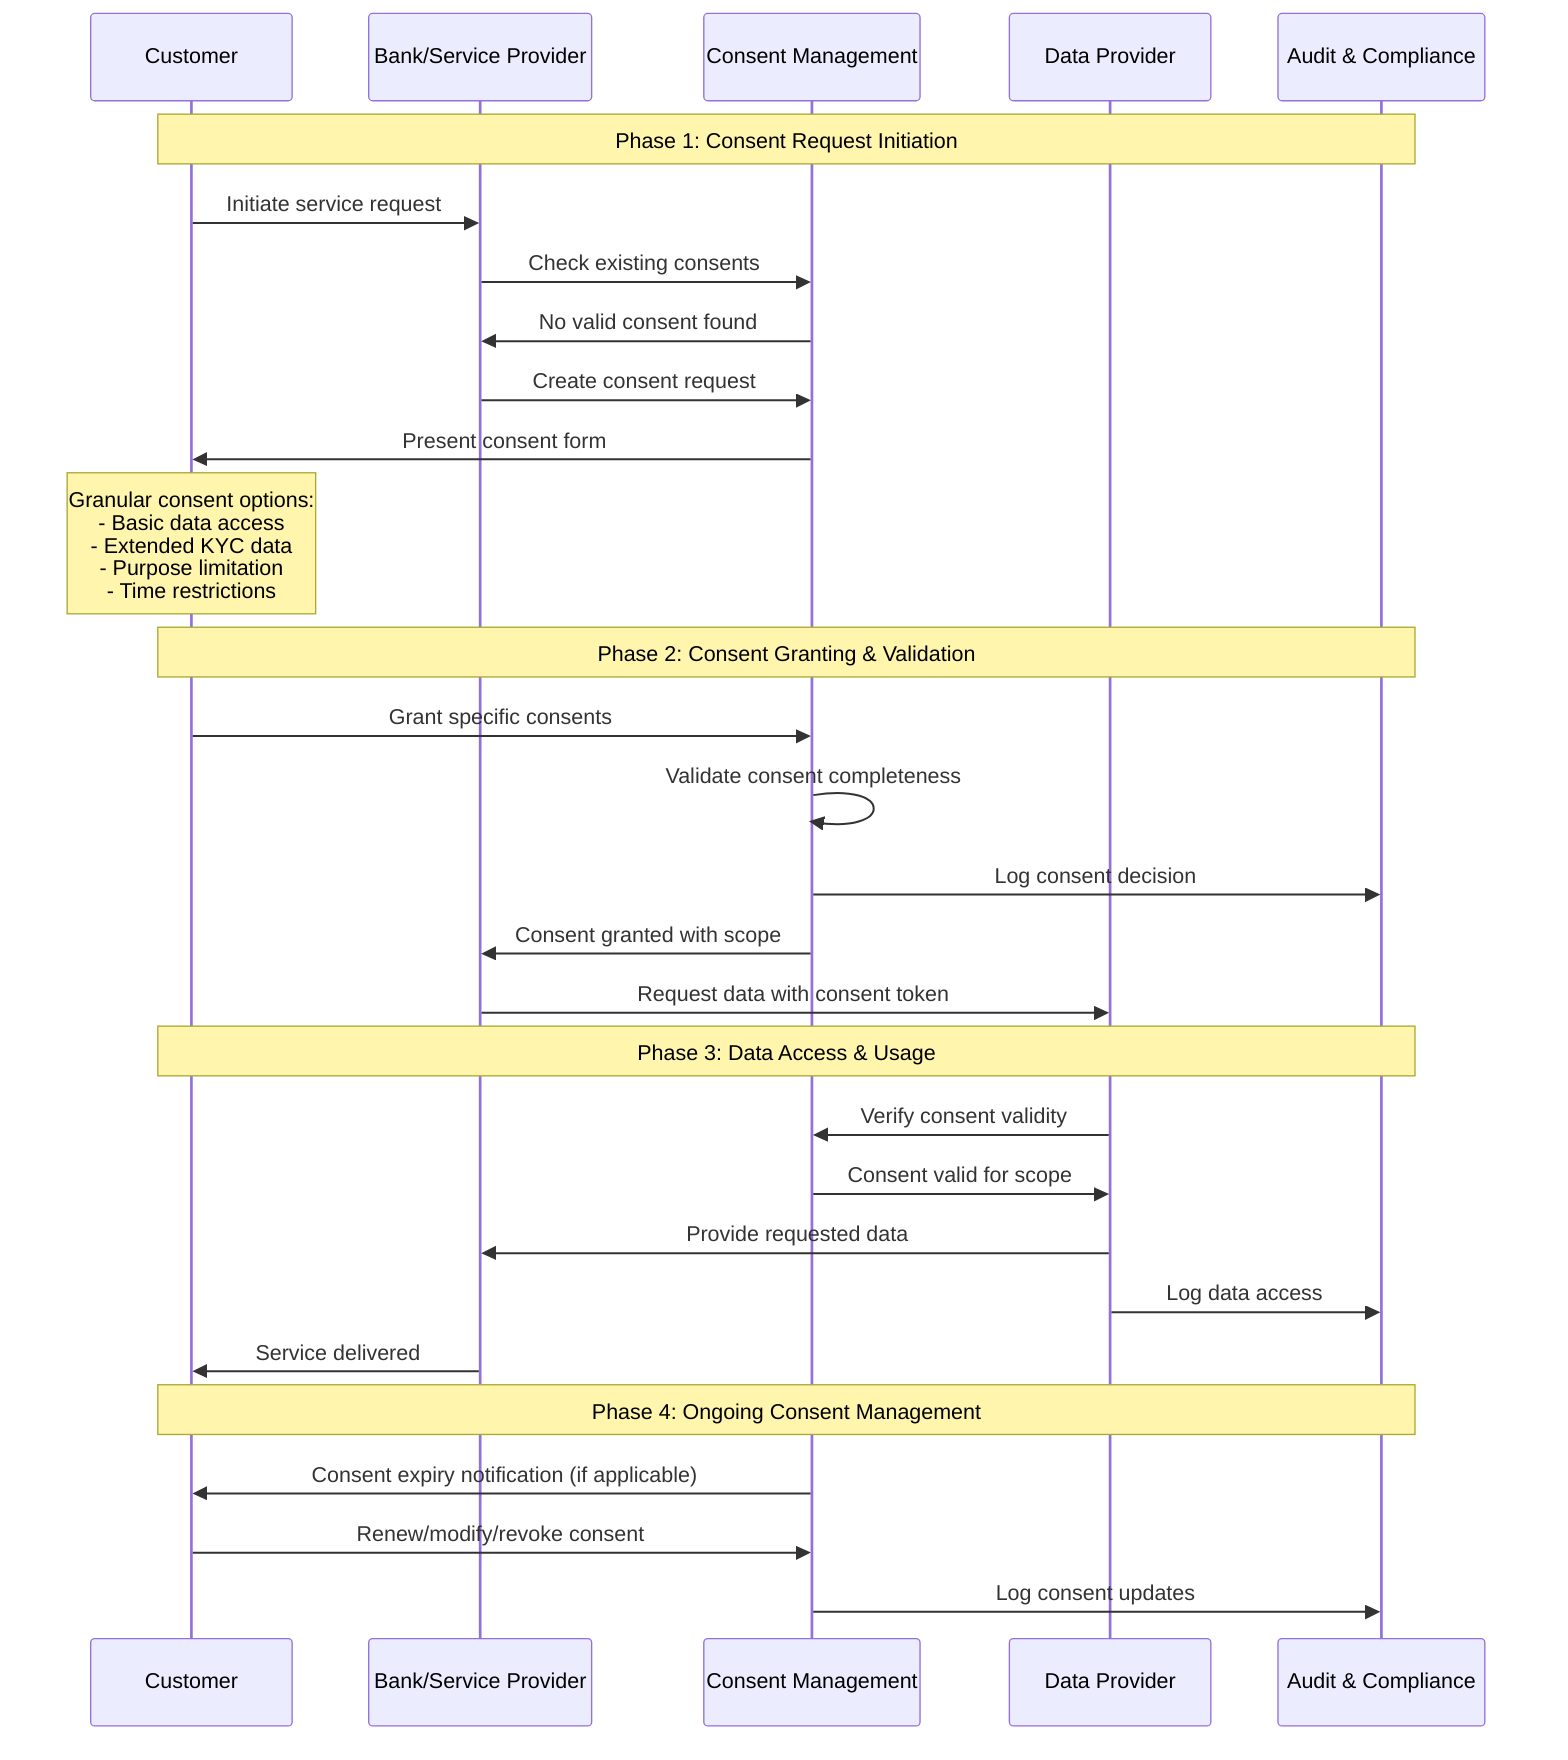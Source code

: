 sequenceDiagram
    participant Customer as Customer
    participant Bank as Bank/Service Provider
    participant ConsentMgmt as Consent Management
    participant DataProvider as Data Provider
    participant AuditLog as Audit & Compliance

    Note over Customer,AuditLog: Phase 1: Consent Request Initiation
    Customer->>Bank: Initiate service request
    Bank->>ConsentMgmt: Check existing consents
    ConsentMgmt->>Bank: No valid consent found
    
    Bank->>ConsentMgmt: Create consent request
    ConsentMgmt->>Customer: Present consent form
    Note over Customer: Granular consent options:<br/>- Basic data access<br/>- Extended KYC data<br/>- Purpose limitation<br/>- Time restrictions
    
    Note over Customer,AuditLog: Phase 2: Consent Granting & Validation
    Customer->>ConsentMgmt: Grant specific consents
    ConsentMgmt->>ConsentMgmt: Validate consent completeness
    ConsentMgmt->>AuditLog: Log consent decision
    
    ConsentMgmt->>Bank: Consent granted with scope
    Bank->>DataProvider: Request data with consent token
    
    Note over Customer,AuditLog: Phase 3: Data Access & Usage
    DataProvider->>ConsentMgmt: Verify consent validity
    ConsentMgmt->>DataProvider: Consent valid for scope
    DataProvider->>Bank: Provide requested data
    DataProvider->>AuditLog: Log data access
    
    Bank->>Customer: Service delivered
    
    Note over Customer,AuditLog: Phase 4: Ongoing Consent Management
    ConsentMgmt->>Customer: Consent expiry notification (if applicable)
    Customer->>ConsentMgmt: Renew/modify/revoke consent
    ConsentMgmt->>AuditLog: Log consent updates